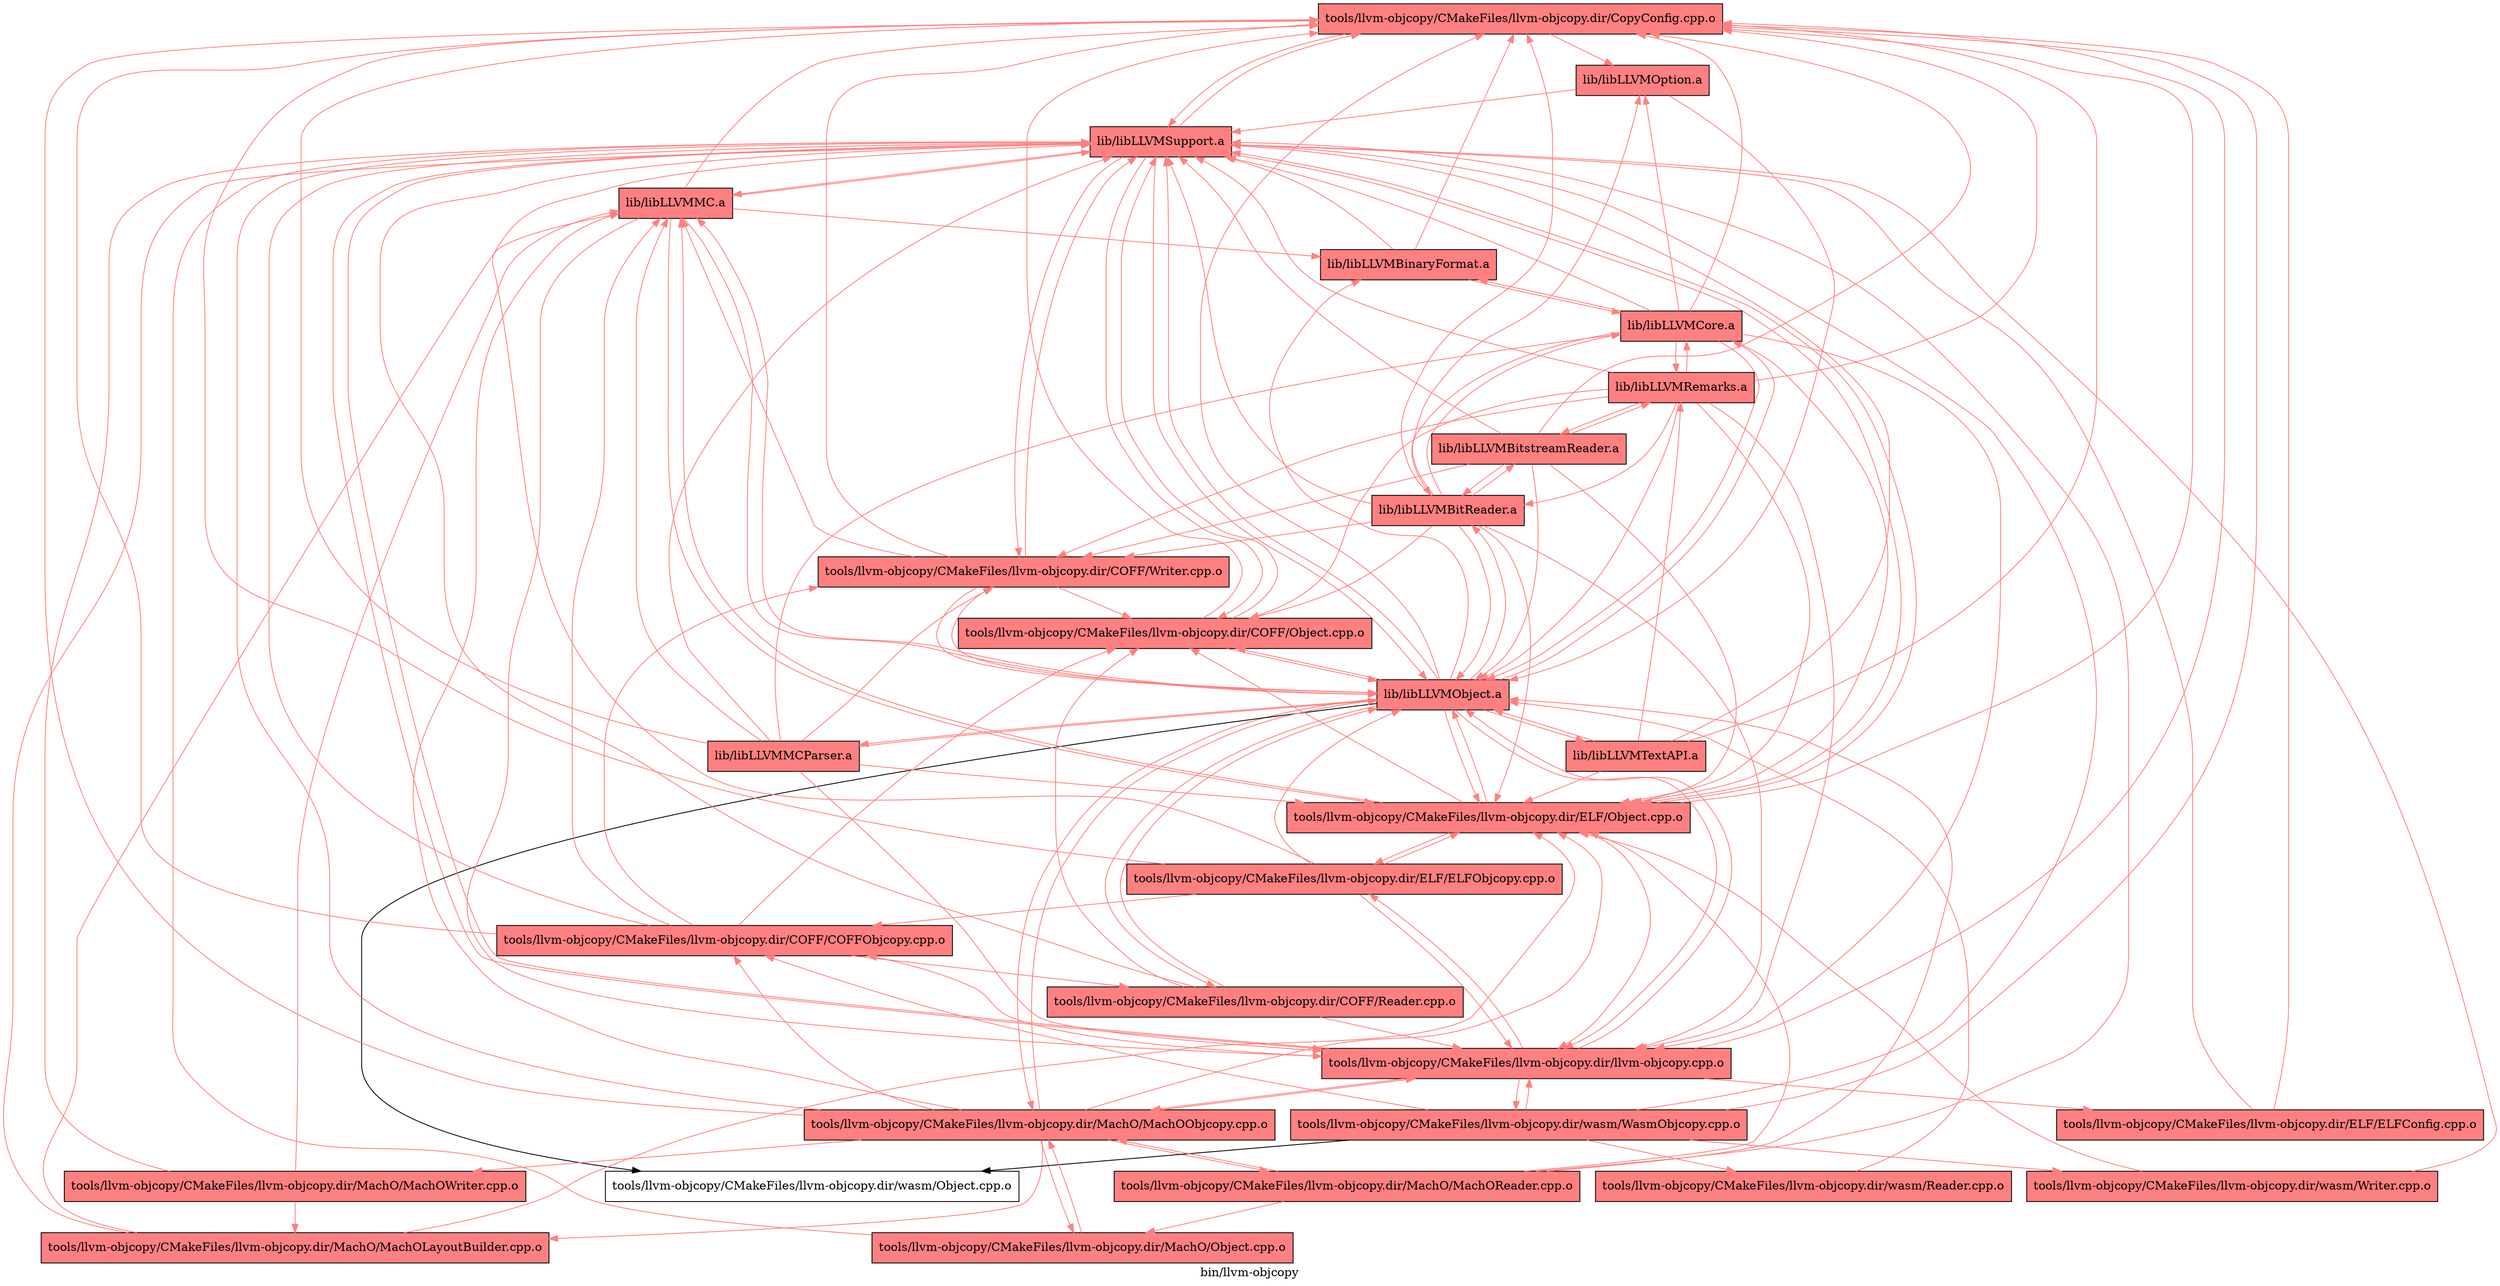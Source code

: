 digraph "bin/llvm-objcopy" {
	label="bin/llvm-objcopy";

	Node0x55e44410daa8 [shape=record,shape=record,style=filled,fillcolor="1.000000 0.5 1",label="{tools/llvm-objcopy/CMakeFiles/llvm-objcopy.dir/CopyConfig.cpp.o}"];
	Node0x55e44410daa8 -> Node0x55e4441090e8[color="1.000000 0.5 1"];
	Node0x55e44410daa8 -> Node0x55e444108b48[color="1.000000 0.5 1"];
	Node0x55e4441090e8 [shape=record,shape=record,style=filled,fillcolor="1.000000 0.5 1",label="{lib/libLLVMOption.a}"];
	Node0x55e4441090e8 -> Node0x55e444108b48[color="1.000000 0.5 1"];
	Node0x55e4441090e8 -> Node0x55e4441095e8[color="1.000000 0.5 1"];
	Node0x55e444108b48 [shape=record,shape=record,style=filled,fillcolor="1.000000 0.5 1",label="{lib/libLLVMSupport.a}"];
	Node0x55e444108b48 -> Node0x55e4441095e8[color="1.000000 0.5 1"];
	Node0x55e444108b48 -> Node0x55e44410d7d8[color="1.000000 0.5 1"];
	Node0x55e444108b48 -> Node0x55e44410daa8[color="1.000000 0.5 1"];
	Node0x55e444108b48 -> Node0x55e44410eb38[color="1.000000 0.5 1"];
	Node0x55e444108b48 -> Node0x55e44410f0d8[color="1.000000 0.5 1"];
	Node0x55e444108b48 -> Node0x55e44410f6c8[color="1.000000 0.5 1"];
	Node0x55e444108b48 -> Node0x55e444108648[color="1.000000 0.5 1"];
	Node0x55e44410d7d8 [shape=record,shape=record,style=filled,fillcolor="1.000000 0.5 1",label="{tools/llvm-objcopy/CMakeFiles/llvm-objcopy.dir/llvm-objcopy.cpp.o}"];
	Node0x55e44410d7d8 -> Node0x55e44410daa8[color="1.000000 0.5 1"];
	Node0x55e44410d7d8 -> Node0x55e44410deb8[color="1.000000 0.5 1"];
	Node0x55e44410d7d8 -> Node0x55e444105f88[color="1.000000 0.5 1"];
	Node0x55e44410d7d8 -> Node0x55e444106c08[color="1.000000 0.5 1"];
	Node0x55e44410d7d8 -> Node0x55e444106b18[color="1.000000 0.5 1"];
	Node0x55e44410d7d8 -> Node0x55e444108aa8[color="1.000000 0.5 1"];
	Node0x55e44410d7d8 -> Node0x55e4441095e8[color="1.000000 0.5 1"];
	Node0x55e44410d7d8 -> Node0x55e444108b48[color="1.000000 0.5 1"];
	Node0x55e44410deb8 [shape=record,shape=record,style=filled,fillcolor="1.000000 0.5 1",label="{tools/llvm-objcopy/CMakeFiles/llvm-objcopy.dir/COFF/COFFObjcopy.cpp.o}"];
	Node0x55e44410deb8 -> Node0x55e44410daa8[color="1.000000 0.5 1"];
	Node0x55e44410deb8 -> Node0x55e44410f0d8[color="1.000000 0.5 1"];
	Node0x55e44410deb8 -> Node0x55e44410f8f8[color="1.000000 0.5 1"];
	Node0x55e44410deb8 -> Node0x55e44410f6c8[color="1.000000 0.5 1"];
	Node0x55e44410deb8 -> Node0x55e444108b48[color="1.000000 0.5 1"];
	Node0x55e44410deb8 -> Node0x55e444108648[color="1.000000 0.5 1"];
	Node0x55e444105f88 [shape=record,shape=record,style=filled,fillcolor="1.000000 0.5 1",label="{tools/llvm-objcopy/CMakeFiles/llvm-objcopy.dir/ELF/ELFConfig.cpp.o}"];
	Node0x55e444105f88 -> Node0x55e44410daa8[color="1.000000 0.5 1"];
	Node0x55e444105f88 -> Node0x55e444108b48[color="1.000000 0.5 1"];
	Node0x55e444106c08 [shape=record,shape=record,style=filled,fillcolor="1.000000 0.5 1",label="{tools/llvm-objcopy/CMakeFiles/llvm-objcopy.dir/ELF/ELFObjcopy.cpp.o}"];
	Node0x55e444106c08 -> Node0x55e44410daa8[color="1.000000 0.5 1"];
	Node0x55e444106c08 -> Node0x55e44410d7d8[color="1.000000 0.5 1"];
	Node0x55e444106c08 -> Node0x55e44410deb8[color="1.000000 0.5 1"];
	Node0x55e444106c08 -> Node0x55e44410eb38[color="1.000000 0.5 1"];
	Node0x55e444106c08 -> Node0x55e4441095e8[color="1.000000 0.5 1"];
	Node0x55e444106c08 -> Node0x55e444108b48[color="1.000000 0.5 1"];
	Node0x55e444106b18 [shape=record,shape=record,style=filled,fillcolor="1.000000 0.5 1",label="{tools/llvm-objcopy/CMakeFiles/llvm-objcopy.dir/MachO/MachOObjcopy.cpp.o}"];
	Node0x55e444106b18 -> Node0x55e44410daa8[color="1.000000 0.5 1"];
	Node0x55e444106b18 -> Node0x55e44410d7d8[color="1.000000 0.5 1"];
	Node0x55e444106b18 -> Node0x55e44410deb8[color="1.000000 0.5 1"];
	Node0x55e444106b18 -> Node0x55e44410eb38[color="1.000000 0.5 1"];
	Node0x55e444106b18 -> Node0x55e444106d48[color="1.000000 0.5 1"];
	Node0x55e444106b18 -> Node0x55e4441065c8[color="1.000000 0.5 1"];
	Node0x55e444106b18 -> Node0x55e444107b08[color="1.000000 0.5 1"];
	Node0x55e444106b18 -> Node0x55e444107388[color="1.000000 0.5 1"];
	Node0x55e444106b18 -> Node0x55e4441095e8[color="1.000000 0.5 1"];
	Node0x55e444106b18 -> Node0x55e444108b48[color="1.000000 0.5 1"];
	Node0x55e444106b18 -> Node0x55e444108648[color="1.000000 0.5 1"];
	Node0x55e444108aa8 [shape=record,shape=record,style=filled,fillcolor="1.000000 0.5 1",label="{tools/llvm-objcopy/CMakeFiles/llvm-objcopy.dir/wasm/WasmObjcopy.cpp.o}"];
	Node0x55e444108aa8 -> Node0x55e44410daa8[color="1.000000 0.5 1"];
	Node0x55e444108aa8 -> Node0x55e44410d7d8[color="1.000000 0.5 1"];
	Node0x55e444108aa8 -> Node0x55e44410deb8[color="1.000000 0.5 1"];
	Node0x55e444108aa8 -> Node0x55e444107658;
	Node0x55e444108aa8 -> Node0x55e444109778[color="1.000000 0.5 1"];
	Node0x55e444108aa8 -> Node0x55e4441087d8[color="1.000000 0.5 1"];
	Node0x55e444108aa8 -> Node0x55e444108b48[color="1.000000 0.5 1"];
	Node0x55e4441095e8 [shape=record,shape=record,style=filled,fillcolor="1.000000 0.5 1",label="{lib/libLLVMObject.a}"];
	Node0x55e4441095e8 -> Node0x55e44410daa8[color="1.000000 0.5 1"];
	Node0x55e4441095e8 -> Node0x55e44410d7d8[color="1.000000 0.5 1"];
	Node0x55e4441095e8 -> Node0x55e44410f0d8[color="1.000000 0.5 1"];
	Node0x55e4441095e8 -> Node0x55e44410eb38[color="1.000000 0.5 1"];
	Node0x55e4441095e8 -> Node0x55e444107658;
	Node0x55e4441095e8 -> Node0x55e444108b48[color="1.000000 0.5 1"];
	Node0x55e4441095e8 -> Node0x55e44410f6c8[color="1.000000 0.5 1"];
	Node0x55e4441095e8 -> Node0x55e44410dd28[color="1.000000 0.5 1"];
	Node0x55e4441095e8 -> Node0x55e44410b028[color="1.000000 0.5 1"];
	Node0x55e4441095e8 -> Node0x55e444106b18[color="1.000000 0.5 1"];
	Node0x55e4441095e8 -> Node0x55e44410f8f8[color="1.000000 0.5 1"];
	Node0x55e4441095e8 -> Node0x55e444108648[color="1.000000 0.5 1"];
	Node0x55e4441095e8 -> Node0x55e44410d828[color="1.000000 0.5 1"];
	Node0x55e4441095e8 -> Node0x55e44410ed68[color="1.000000 0.5 1"];
	Node0x55e4441095e8 -> Node0x55e44410fbc8[color="1.000000 0.5 1"];
	Node0x55e44410f0d8 [shape=record,shape=record,style=filled,fillcolor="1.000000 0.5 1",label="{tools/llvm-objcopy/CMakeFiles/llvm-objcopy.dir/COFF/Object.cpp.o}"];
	Node0x55e44410f0d8 -> Node0x55e44410daa8[color="1.000000 0.5 1"];
	Node0x55e44410f0d8 -> Node0x55e4441095e8[color="1.000000 0.5 1"];
	Node0x55e44410f0d8 -> Node0x55e444108b48[color="1.000000 0.5 1"];
	Node0x55e44410f8f8 [shape=record,shape=record,style=filled,fillcolor="1.000000 0.5 1",label="{tools/llvm-objcopy/CMakeFiles/llvm-objcopy.dir/COFF/Reader.cpp.o}"];
	Node0x55e44410f8f8 -> Node0x55e44410d7d8[color="1.000000 0.5 1"];
	Node0x55e44410f8f8 -> Node0x55e44410f0d8[color="1.000000 0.5 1"];
	Node0x55e44410f8f8 -> Node0x55e4441095e8[color="1.000000 0.5 1"];
	Node0x55e44410f8f8 -> Node0x55e444108b48[color="1.000000 0.5 1"];
	Node0x55e44410f6c8 [shape=record,shape=record,style=filled,fillcolor="1.000000 0.5 1",label="{tools/llvm-objcopy/CMakeFiles/llvm-objcopy.dir/COFF/Writer.cpp.o}"];
	Node0x55e44410f6c8 -> Node0x55e44410daa8[color="1.000000 0.5 1"];
	Node0x55e44410f6c8 -> Node0x55e44410f0d8[color="1.000000 0.5 1"];
	Node0x55e44410f6c8 -> Node0x55e4441095e8[color="1.000000 0.5 1"];
	Node0x55e44410f6c8 -> Node0x55e444108b48[color="1.000000 0.5 1"];
	Node0x55e44410f6c8 -> Node0x55e444108648[color="1.000000 0.5 1"];
	Node0x55e444108648 [shape=record,shape=record,style=filled,fillcolor="1.000000 0.5 1",label="{lib/libLLVMMC.a}"];
	Node0x55e444108648 -> Node0x55e44410daa8[color="1.000000 0.5 1"];
	Node0x55e444108648 -> Node0x55e44410eb38[color="1.000000 0.5 1"];
	Node0x55e444108648 -> Node0x55e4441095e8[color="1.000000 0.5 1"];
	Node0x55e444108648 -> Node0x55e444108b48[color="1.000000 0.5 1"];
	Node0x55e444108648 -> Node0x55e44410b028[color="1.000000 0.5 1"];
	Node0x55e444108648 -> Node0x55e44410d7d8[color="1.000000 0.5 1"];
	Node0x55e44410eb38 [shape=record,shape=record,style=filled,fillcolor="1.000000 0.5 1",label="{tools/llvm-objcopy/CMakeFiles/llvm-objcopy.dir/ELF/Object.cpp.o}"];
	Node0x55e44410eb38 -> Node0x55e44410daa8[color="1.000000 0.5 1"];
	Node0x55e44410eb38 -> Node0x55e44410d7d8[color="1.000000 0.5 1"];
	Node0x55e44410eb38 -> Node0x55e44410f0d8[color="1.000000 0.5 1"];
	Node0x55e44410eb38 -> Node0x55e444106c08[color="1.000000 0.5 1"];
	Node0x55e44410eb38 -> Node0x55e4441095e8[color="1.000000 0.5 1"];
	Node0x55e44410eb38 -> Node0x55e444108b48[color="1.000000 0.5 1"];
	Node0x55e44410eb38 -> Node0x55e444108648[color="1.000000 0.5 1"];
	Node0x55e444106d48 [shape=record,shape=record,style=filled,fillcolor="1.000000 0.5 1",label="{tools/llvm-objcopy/CMakeFiles/llvm-objcopy.dir/MachO/MachOReader.cpp.o}"];
	Node0x55e444106d48 -> Node0x55e44410eb38[color="1.000000 0.5 1"];
	Node0x55e444106d48 -> Node0x55e444106b18[color="1.000000 0.5 1"];
	Node0x55e444106d48 -> Node0x55e444107388[color="1.000000 0.5 1"];
	Node0x55e444106d48 -> Node0x55e4441095e8[color="1.000000 0.5 1"];
	Node0x55e444106d48 -> Node0x55e444108b48[color="1.000000 0.5 1"];
	Node0x55e4441065c8 [shape=record,shape=record,style=filled,fillcolor="1.000000 0.5 1",label="{tools/llvm-objcopy/CMakeFiles/llvm-objcopy.dir/MachO/MachOWriter.cpp.o}"];
	Node0x55e4441065c8 -> Node0x55e444107b08[color="1.000000 0.5 1"];
	Node0x55e4441065c8 -> Node0x55e444108b48[color="1.000000 0.5 1"];
	Node0x55e4441065c8 -> Node0x55e444108648[color="1.000000 0.5 1"];
	Node0x55e444107b08 [shape=record,shape=record,style=filled,fillcolor="1.000000 0.5 1",label="{tools/llvm-objcopy/CMakeFiles/llvm-objcopy.dir/MachO/MachOLayoutBuilder.cpp.o}"];
	Node0x55e444107b08 -> Node0x55e44410eb38[color="1.000000 0.5 1"];
	Node0x55e444107b08 -> Node0x55e444108b48[color="1.000000 0.5 1"];
	Node0x55e444107b08 -> Node0x55e444108648[color="1.000000 0.5 1"];
	Node0x55e444107388 [shape=record,shape=record,style=filled,fillcolor="1.000000 0.5 1",label="{tools/llvm-objcopy/CMakeFiles/llvm-objcopy.dir/MachO/Object.cpp.o}"];
	Node0x55e444107388 -> Node0x55e444106b18[color="1.000000 0.5 1"];
	Node0x55e444107388 -> Node0x55e444108b48[color="1.000000 0.5 1"];
	Node0x55e444109778 [shape=record,shape=record,style=filled,fillcolor="1.000000 0.5 1",label="{tools/llvm-objcopy/CMakeFiles/llvm-objcopy.dir/wasm/Reader.cpp.o}"];
	Node0x55e444109778 -> Node0x55e4441095e8[color="1.000000 0.5 1"];
	Node0x55e4441087d8 [shape=record,shape=record,style=filled,fillcolor="1.000000 0.5 1",label="{tools/llvm-objcopy/CMakeFiles/llvm-objcopy.dir/wasm/Writer.cpp.o}"];
	Node0x55e4441087d8 -> Node0x55e44410eb38[color="1.000000 0.5 1"];
	Node0x55e4441087d8 -> Node0x55e444108b48[color="1.000000 0.5 1"];
	Node0x55e444107658 [shape=record,shape=record,label="{tools/llvm-objcopy/CMakeFiles/llvm-objcopy.dir/wasm/Object.cpp.o}"];
	Node0x55e44410dd28 [shape=record,shape=record,style=filled,fillcolor="1.000000 0.5 1",label="{lib/libLLVMCore.a}"];
	Node0x55e44410dd28 -> Node0x55e4441095e8[color="1.000000 0.5 1"];
	Node0x55e44410dd28 -> Node0x55e444108b48[color="1.000000 0.5 1"];
	Node0x55e44410dd28 -> Node0x55e44410d828[color="1.000000 0.5 1"];
	Node0x55e44410dd28 -> Node0x55e44410daa8[color="1.000000 0.5 1"];
	Node0x55e44410dd28 -> Node0x55e44410b028[color="1.000000 0.5 1"];
	Node0x55e44410dd28 -> Node0x55e44410d7d8[color="1.000000 0.5 1"];
	Node0x55e44410dd28 -> Node0x55e44410e2c8[color="1.000000 0.5 1"];
	Node0x55e44410dd28 -> Node0x55e4441090e8[color="1.000000 0.5 1"];
	Node0x55e44410dd28 -> Node0x55e44410eb38[color="1.000000 0.5 1"];
	Node0x55e44410b028 [shape=record,shape=record,style=filled,fillcolor="1.000000 0.5 1",label="{lib/libLLVMBinaryFormat.a}"];
	Node0x55e44410b028 -> Node0x55e44410dd28[color="1.000000 0.5 1"];
	Node0x55e44410b028 -> Node0x55e44410daa8[color="1.000000 0.5 1"];
	Node0x55e44410b028 -> Node0x55e444108b48[color="1.000000 0.5 1"];
	Node0x55e44410d828 [shape=record,shape=record,style=filled,fillcolor="1.000000 0.5 1",label="{lib/libLLVMBitReader.a}"];
	Node0x55e44410d828 -> Node0x55e44410daa8[color="1.000000 0.5 1"];
	Node0x55e44410d828 -> Node0x55e44410d7d8[color="1.000000 0.5 1"];
	Node0x55e44410d828 -> Node0x55e44410f0d8[color="1.000000 0.5 1"];
	Node0x55e44410d828 -> Node0x55e44410f6c8[color="1.000000 0.5 1"];
	Node0x55e44410d828 -> Node0x55e44410eb38[color="1.000000 0.5 1"];
	Node0x55e44410d828 -> Node0x55e4441095e8[color="1.000000 0.5 1"];
	Node0x55e44410d828 -> Node0x55e4441090e8[color="1.000000 0.5 1"];
	Node0x55e44410d828 -> Node0x55e444108b48[color="1.000000 0.5 1"];
	Node0x55e44410d828 -> Node0x55e44410dd28[color="1.000000 0.5 1"];
	Node0x55e44410d828 -> Node0x55e44410e7c8[color="1.000000 0.5 1"];
	Node0x55e44410ed68 [shape=record,shape=record,style=filled,fillcolor="1.000000 0.5 1",label="{lib/libLLVMMCParser.a}"];
	Node0x55e44410ed68 -> Node0x55e44410daa8[color="1.000000 0.5 1"];
	Node0x55e44410ed68 -> Node0x55e44410d7d8[color="1.000000 0.5 1"];
	Node0x55e44410ed68 -> Node0x55e44410f6c8[color="1.000000 0.5 1"];
	Node0x55e44410ed68 -> Node0x55e44410eb38[color="1.000000 0.5 1"];
	Node0x55e44410ed68 -> Node0x55e444108b48[color="1.000000 0.5 1"];
	Node0x55e44410ed68 -> Node0x55e4441095e8[color="1.000000 0.5 1"];
	Node0x55e44410ed68 -> Node0x55e444108648[color="1.000000 0.5 1"];
	Node0x55e44410ed68 -> Node0x55e44410dd28[color="1.000000 0.5 1"];
	Node0x55e44410fbc8 [shape=record,shape=record,style=filled,fillcolor="1.000000 0.5 1",label="{lib/libLLVMTextAPI.a}"];
	Node0x55e44410fbc8 -> Node0x55e444108b48[color="1.000000 0.5 1"];
	Node0x55e44410fbc8 -> Node0x55e44410daa8[color="1.000000 0.5 1"];
	Node0x55e44410fbc8 -> Node0x55e44410eb38[color="1.000000 0.5 1"];
	Node0x55e44410fbc8 -> Node0x55e4441095e8[color="1.000000 0.5 1"];
	Node0x55e44410fbc8 -> Node0x55e44410e2c8[color="1.000000 0.5 1"];
	Node0x55e44410e7c8 [shape=record,shape=record,style=filled,fillcolor="1.000000 0.5 1",label="{lib/libLLVMBitstreamReader.a}"];
	Node0x55e44410e7c8 -> Node0x55e44410daa8[color="1.000000 0.5 1"];
	Node0x55e44410e7c8 -> Node0x55e44410f6c8[color="1.000000 0.5 1"];
	Node0x55e44410e7c8 -> Node0x55e44410eb38[color="1.000000 0.5 1"];
	Node0x55e44410e7c8 -> Node0x55e4441095e8[color="1.000000 0.5 1"];
	Node0x55e44410e7c8 -> Node0x55e444108b48[color="1.000000 0.5 1"];
	Node0x55e44410e7c8 -> Node0x55e44410d828[color="1.000000 0.5 1"];
	Node0x55e44410e7c8 -> Node0x55e44410e2c8[color="1.000000 0.5 1"];
	Node0x55e44410e2c8 [shape=record,shape=record,style=filled,fillcolor="1.000000 0.5 1",label="{lib/libLLVMRemarks.a}"];
	Node0x55e44410e2c8 -> Node0x55e44410daa8[color="1.000000 0.5 1"];
	Node0x55e44410e2c8 -> Node0x55e444108b48[color="1.000000 0.5 1"];
	Node0x55e44410e2c8 -> Node0x55e44410d828[color="1.000000 0.5 1"];
	Node0x55e44410e2c8 -> Node0x55e44410d7d8[color="1.000000 0.5 1"];
	Node0x55e44410e2c8 -> Node0x55e44410dd28[color="1.000000 0.5 1"];
	Node0x55e44410e2c8 -> Node0x55e44410eb38[color="1.000000 0.5 1"];
	Node0x55e44410e2c8 -> Node0x55e4441095e8[color="1.000000 0.5 1"];
	Node0x55e44410e2c8 -> Node0x55e44410f0d8[color="1.000000 0.5 1"];
	Node0x55e44410e2c8 -> Node0x55e44410f6c8[color="1.000000 0.5 1"];
	Node0x55e44410e2c8 -> Node0x55e44410e7c8[color="1.000000 0.5 1"];
}
